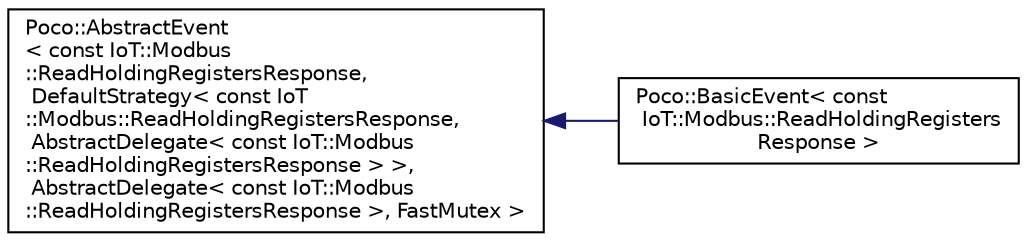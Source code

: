 digraph "Graphical Class Hierarchy"
{
 // LATEX_PDF_SIZE
  edge [fontname="Helvetica",fontsize="10",labelfontname="Helvetica",labelfontsize="10"];
  node [fontname="Helvetica",fontsize="10",shape=record];
  rankdir="LR";
  Node0 [label="Poco::AbstractEvent\l\< const IoT::Modbus\l::ReadHoldingRegistersResponse,\l DefaultStrategy\< const IoT\l::Modbus::ReadHoldingRegistersResponse,\l AbstractDelegate\< const IoT::Modbus\l::ReadHoldingRegistersResponse \> \>,\l AbstractDelegate\< const IoT::Modbus\l::ReadHoldingRegistersResponse \>, FastMutex \>",height=0.2,width=0.4,color="black", fillcolor="white", style="filled",URL="$classPoco_1_1AbstractEvent.html",tooltip=" "];
  Node0 -> Node1 [dir="back",color="midnightblue",fontsize="10",style="solid",fontname="Helvetica"];
  Node1 [label="Poco::BasicEvent\< const\l IoT::Modbus::ReadHoldingRegisters\lResponse \>",height=0.2,width=0.4,color="black", fillcolor="white", style="filled",URL="$classPoco_1_1BasicEvent.html",tooltip=" "];
}
